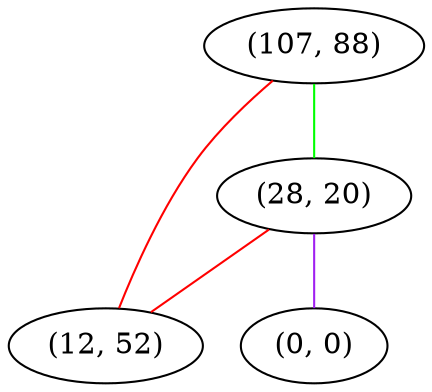 graph "" {
"(107, 88)";
"(28, 20)";
"(12, 52)";
"(0, 0)";
"(107, 88)" -- "(28, 20)"  [color=green, key=0, weight=2];
"(107, 88)" -- "(12, 52)"  [color=red, key=0, weight=1];
"(28, 20)" -- "(12, 52)"  [color=red, key=0, weight=1];
"(28, 20)" -- "(0, 0)"  [color=purple, key=0, weight=4];
}
